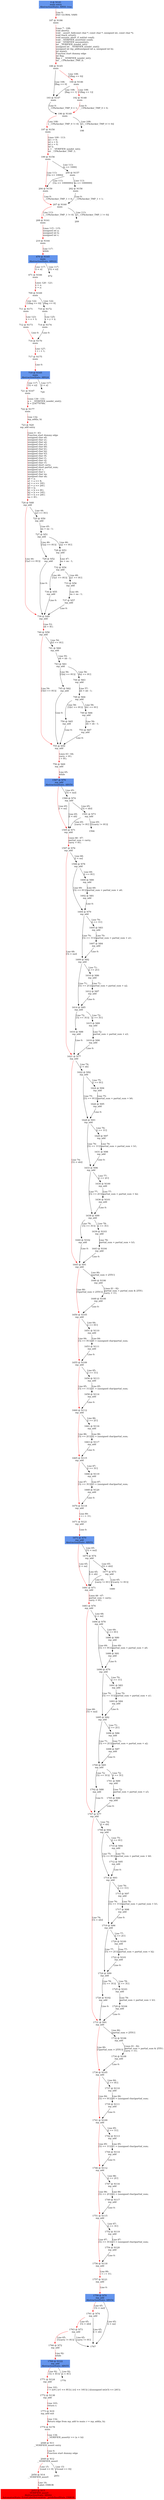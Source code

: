 digraph ARG {
node [style="filled" shape="box" color="white"]
0 [fillcolor="cornflowerblue" label="0 @ N141\nmain entry\nAbstractionState: ABS0: true\n" id="0"]
187 [label="187 @ N186\nmain\n" id="187"]
188 [label="188 @ N145\nmain\n" id="188"]
193 [label="193 @ N147\nmain\n" id="193"]
196 [label="196 @ N149\nmain\n" id="196"]
197 [label="197 @ N150\nmain\n" id="197"]
199 [label="199 @ N156\nmain\n" id="199"]
204 [label="204 @ N159\nmain\n" id="204"]
207 [label="207 @ N160\nmain\n" id="207"]
208 [label="208 @ N161\nmain\n" id="208"]
210 [label="210 @ N164\nmain\n" id="210"]
670 [fillcolor="cornflowerblue" label="670 @ N165\nmain\nAbstractionState: ABS22\n" id="670"]
671 [label="671 @ N166\nmain\n" id="671"]
709 [label="709 @ N169\nmain\n" id="709"]
711 [label="711 @ N171\nmain\n" id="711"]
712 [label="712 @ N173\nmain\n" id="712"]
716 [label="716 @ N170\nmain\n" id="716"]
717 [label="717 @ N175\nmain\n" id="717"]
719 [fillcolor="cornflowerblue" label="719 @ N165\nmain\nAbstractionState: ABS24\n" id="719"]
721 [label="721 @ N167\nmain\n" id="721"]
722 [label="722 @ N177\nmain\n" id="722"]
723 [label="723 @ N20\nmp_add entry\n" id="723"]
724 [label="724 @ N48\nmp_add\n" id="724"]
739 [label="739 @ N49\nmp_add\n" id="739"]
740 [label="740 @ N58\nmp_add\n" id="740"]
755 [label="755 @ N59\nmp_add\n" id="755"]
756 [label="756 @ N69\nmp_add\n" id="756"]
1587 [fillcolor="cornflowerblue" label="1587 @ N70\nmp_add\nAbstractionState: ABS50\n" id="1587"]
1595 [label="1595 @ N71\nmp_add\n" id="1595"]
1597 [label="1597 @ N76\nmp_add\n" id="1597"]
1621 [label="1621 @ N77\nmp_add\n" id="1621"]
1645 [label="1645 @ N91\nmp_add\n" id="1645"]
1650 [label="1650 @ N105\nmp_add\n" id="1650"]
1655 [label="1655 @ N109\nmp_add\n" id="1655"]
1660 [label="1660 @ N112\nmp_add\n" id="1660"]
1665 [label="1665 @ N115\nmp_add\n" id="1665"]
1670 [label="1670 @ N118\nmp_add\n" id="1670"]
1671 [label="1671 @ N121\nmp_add\n" id="1671"]
1673 [fillcolor="cornflowerblue" label="1673 @ N70\nmp_add\nAbstractionState: ABS52\n" id="1673"]
1681 [label="1681 @ N71\nmp_add\n" id="1681"]
1683 [label="1683 @ N76\nmp_add\n" id="1683"]
1707 [label="1707 @ N77\nmp_add\n" id="1707"]
1731 [label="1731 @ N91\nmp_add\n" id="1731"]
1736 [label="1736 @ N105\nmp_add\n" id="1736"]
1741 [label="1741 @ N109\nmp_add\n" id="1741"]
1746 [label="1746 @ N112\nmp_add\n" id="1746"]
1751 [label="1751 @ N115\nmp_add\n" id="1751"]
1756 [label="1756 @ N118\nmp_add\n" id="1756"]
1757 [label="1757 @ N121\nmp_add\n" id="1757"]
1759 [fillcolor="cornflowerblue" label="1759 @ N70\nmp_add\nAbstractionState: ABS54\n" id="1759"]
1761 [label="1761 @ N74\nmp_add\n" id="1761"]
1763 [label="1763 @ N73\nmp_add\n" id="1763"]
1766 [label="1766 @ N72\nmp_add\n" id="1766"]
1769 [fillcolor="cornflowerblue" label="1769 @ N122\nmp_add\nAbstractionState: ABS55\n" id="1769"]
1771 [label="1771 @ N124\nmp_add\n" id="1771"]
1772 [label="1772 @ N138\nmp_add\n" id="1772"]
1773 [label="1773 @ N19\nmp_add exit\n" id="1773"]
1774 [label="1774 @ N178\nmain\n" id="1774"]
2048 [label="2048 @ N11\n__VERIFIER_assert entry\n" id="2048"]
2049 [label="2049 @ N12\n__VERIFIER_assert\n" id="2049"]
2050 [label="2050 @ N14\n__VERIFIER_assert\n" id="2050"]
2053 [fillcolor="red" label="2053 @ N15\n__VERIFIER_assert\nAbstractionState: ABS62\n AutomatonState: ErrorLabelAutomaton: _predefinedState_ERROR\n" id="2053"]
1752 [label="1752 @ N119\nmp_add\n" id="1752"]
1754 [label="1754 @ N120\nmp_add\n" id="1754"]
1747 [label="1747 @ N116\nmp_add\n" id="1747"]
1749 [label="1749 @ N117\nmp_add\n" id="1749"]
1742 [label="1742 @ N113\nmp_add\n" id="1742"]
1744 [label="1744 @ N114\nmp_add\n" id="1744"]
1737 [label="1737 @ N110\nmp_add\n" id="1737"]
1739 [label="1739 @ N111\nmp_add\n" id="1739"]
1732 [label="1732 @ N106\nmp_add\n" id="1732"]
1734 [label="1734 @ N108\nmp_add\n" id="1734"]
1708 [label="1708 @ N92\nmp_add\n" id="1708"]
1714 [label="1714 @ N93\nmp_add\n" id="1714"]
1719 [label="1719 @ N96\nmp_add\n" id="1719"]
1724 [label="1724 @ N99\nmp_add\n" id="1724"]
1726 [label="1726 @ N102\nmp_add\n" id="1726"]
1725 [label="1725 @ N103\nmp_add\n" id="1725"]
1729 [label="1729 @ N104\nmp_add\n" id="1729"]
1720 [label="1720 @ N100\nmp_add\n" id="1720"]
1722 [label="1722 @ N101\nmp_add\n" id="1722"]
1715 [label="1715 @ N97\nmp_add\n" id="1715"]
1717 [label="1717 @ N98\nmp_add\n" id="1717"]
1710 [label="1710 @ N94\nmp_add\n" id="1710"]
1712 [label="1712 @ N95\nmp_add\n" id="1712"]
1684 [label="1684 @ N78\nmp_add\n" id="1684"]
1690 [label="1690 @ N79\nmp_add\n" id="1690"]
1695 [label="1695 @ N82\nmp_add\n" id="1695"]
1700 [label="1700 @ N85\nmp_add\n" id="1700"]
1702 [label="1702 @ N88\nmp_add\n" id="1702"]
1701 [label="1701 @ N89\nmp_add\n" id="1701"]
1705 [label="1705 @ N90\nmp_add\n" id="1705"]
1696 [label="1696 @ N86\nmp_add\n" id="1696"]
1698 [label="1698 @ N87\nmp_add\n" id="1698"]
1691 [label="1691 @ N83\nmp_add\n" id="1691"]
1693 [label="1693 @ N84\nmp_add\n" id="1693"]
1686 [label="1686 @ N80\nmp_add\n" id="1686"]
1688 [label="1688 @ N81\nmp_add\n" id="1688"]
1675 [label="1675 @ N74\nmp_add\n" id="1675"]
1677 [label="1677 @ N73\nmp_add\n" id="1677"]
1666 [label="1666 @ N119\nmp_add\n" id="1666"]
1668 [label="1668 @ N120\nmp_add\n" id="1668"]
1661 [label="1661 @ N116\nmp_add\n" id="1661"]
1663 [label="1663 @ N117\nmp_add\n" id="1663"]
1656 [label="1656 @ N113\nmp_add\n" id="1656"]
1658 [label="1658 @ N114\nmp_add\n" id="1658"]
1651 [label="1651 @ N110\nmp_add\n" id="1651"]
1653 [label="1653 @ N111\nmp_add\n" id="1653"]
1646 [label="1646 @ N106\nmp_add\n" id="1646"]
1648 [label="1648 @ N108\nmp_add\n" id="1648"]
1622 [label="1622 @ N92\nmp_add\n" id="1622"]
1628 [label="1628 @ N93\nmp_add\n" id="1628"]
1633 [label="1633 @ N96\nmp_add\n" id="1633"]
1638 [label="1638 @ N99\nmp_add\n" id="1638"]
1640 [label="1640 @ N102\nmp_add\n" id="1640"]
1639 [label="1639 @ N103\nmp_add\n" id="1639"]
1643 [label="1643 @ N104\nmp_add\n" id="1643"]
1634 [label="1634 @ N100\nmp_add\n" id="1634"]
1636 [label="1636 @ N101\nmp_add\n" id="1636"]
1629 [label="1629 @ N97\nmp_add\n" id="1629"]
1631 [label="1631 @ N98\nmp_add\n" id="1631"]
1624 [label="1624 @ N94\nmp_add\n" id="1624"]
1626 [label="1626 @ N95\nmp_add\n" id="1626"]
1598 [label="1598 @ N78\nmp_add\n" id="1598"]
1604 [label="1604 @ N79\nmp_add\n" id="1604"]
1609 [label="1609 @ N82\nmp_add\n" id="1609"]
1614 [label="1614 @ N85\nmp_add\n" id="1614"]
1616 [label="1616 @ N88\nmp_add\n" id="1616"]
1615 [label="1615 @ N89\nmp_add\n" id="1615"]
1619 [label="1619 @ N90\nmp_add\n" id="1619"]
1610 [label="1610 @ N86\nmp_add\n" id="1610"]
1612 [label="1612 @ N87\nmp_add\n" id="1612"]
1605 [label="1605 @ N83\nmp_add\n" id="1605"]
1607 [label="1607 @ N84\nmp_add\n" id="1607"]
1600 [label="1600 @ N80\nmp_add\n" id="1600"]
1602 [label="1602 @ N81\nmp_add\n" id="1602"]
1589 [label="1589 @ N74\nmp_add\n" id="1589"]
1591 [label="1591 @ N73\nmp_add\n" id="1591"]
741 [label="741 @ N60\nmp_add\n" id="741"]
743 [label="743 @ N61\nmp_add\n" id="743"]
745 [label="745 @ N62\nmp_add\n" id="745"]
744 [label="744 @ N63\nmp_add\n" id="744"]
748 [label="748 @ N64\nmp_add\n" id="748"]
750 [label="750 @ N65\nmp_add\n" id="750"]
749 [label="749 @ N66\nmp_add\n" id="749"]
753 [label="753 @ N67\nmp_add\n" id="753"]
725 [label="725 @ N50\nmp_add\n" id="725"]
727 [label="727 @ N51\nmp_add\n" id="727"]
729 [label="729 @ N52\nmp_add\n" id="729"]
728 [label="728 @ N53\nmp_add\n" id="728"]
732 [label="732 @ N54\nmp_add\n" id="732"]
734 [label="734 @ N55\nmp_add\n" id="734"]
733 [label="733 @ N56\nmp_add\n" id="733"]
737 [label="737 @ N57\nmp_add\n" id="737"]
710 [label="710 @ N172\nmain\n" id="710"]
714 [label="714 @ N174\nmain\n" id="714"]
200 [label="200 @ N157\nmain\n" id="200"]
202 [label="202 @ N158\nmain\n" id="202"]
190 [label="190 @ N146\nmain\n" id="190"]
192 [label="192 @ N148\nmain\n" id="192"]
0 -> 187 [color="red" label="Line 0: \lINIT GLOBAL VARS\l" id="0 -> 187"]
187 -> 188 [color="red" label="Lines 7 - 108: \lvoid abort();\lvoid __assert_fail(const char *, const char *, unsigned int, const char *);\lvoid reach_error();\lvoid assume_abort_if_not(int cond);\lvoid __VERIFIER_assert(int cond);\lvoid __VERIFIER_assume(int);\lint __VERIFIER_nondet_int();\lunsigned int __VERIFIER_nondet_uint();\lunsigned int mp_add(unsigned int a, unsigned int b);\lint main();\lFunction start dummy edge\lint flag;\lflag = __VERIFIER_nondet_int();\lint __CPAchecker_TMP_0;\l" id="187 -> 188"]
188 -> 190 [color="red" label="Line 108: \l[!(flag == 0)]\l" id="188 -> 190"]
188 -> 193 [label="Line 108: \l[flag == 0]\l" id="188 -> 193"]
193 -> 196 [label="Line 0: \l__CPAchecker_TMP_0 = 1;\l" id="193 -> 196"]
196 -> 197 [color="red" label="Line 108: \l[__CPAchecker_TMP_0 != 0]\l" id="196 -> 197"]
196 -> 198 [label="Line 108: \l[!(__CPAchecker_TMP_0 != 0)]\l" id="196 -> 198"]
197 -> 199 [color="red" label="Lines 109 - 113: \lint i = 0;\lint x = 0;\lint y = 0;\lint n;\ln = __VERIFIER_nondet_int();\lint __CPAchecker_TMP_1;\l" id="197 -> 199"]
199 -> 200 [label="Line 113: \l[n >= 1000]\l" id="199 -> 200"]
199 -> 204 [color="red" label="Line 113: \l[!(n >= 1000)]\l" id="199 -> 204"]
204 -> 207 [color="red" label="Line 0: \l__CPAchecker_TMP_1 = 0;\l" id="204 -> 207"]
207 -> 208 [color="red" label="Line 113: \l[__CPAchecker_TMP_1 != 0]\l" id="207 -> 208"]
207 -> 209 [label="Line 113: \l[!(__CPAchecker_TMP_1 != 0)]\l" id="207 -> 209"]
208 -> 210 [color="red" label="Lines 115 - 115: \lunsigned int a;\lunsigned int b;\lunsigned int r;\l" id="208 -> 210"]
210 -> 670 [color="red" label="Line 117: \lwhile\l" id="210 -> 670"]
670 -> 671 [color="red" label="Line 117: \l[i < n]\l" id="670 -> 671"]
670 -> 672 [label="Line 117: \l[!(i < n)]\l" id="670 -> 672"]
671 -> 709 [color="red" label="Lines 120 - 121: \lx = x;\ly = y;\l" id="671 -> 709"]
709 -> 710 [label="Line 122: \l[flag == 0]\l" id="709 -> 710"]
709 -> 711 [color="red" label="Line 122: \l[!(flag == 0)]\l" id="709 -> 711"]
711 -> 712 [color="red" label="Line 123: \lx = x + 3;\l" id="711 -> 712"]
712 -> 716 [color="red" label="Line 0: \l\l" id="712 -> 716"]
716 -> 717 [color="red" label="Line 127: \li = i + 1;\l" id="716 -> 717"]
717 -> 719 [color="red" label="Line 0: \l\l" id="717 -> 719"]
719 -> 720 [label="Line 117: \l[i < n]\l" id="719 -> 720"]
719 -> 721 [color="red" label="Line 117: \l[!(i < n)]\l" id="719 -> 721"]
721 -> 722 [color="red" label="Lines 130 - 131: \la = __VERIFIER_nondet_uint();\lb = 234770789;\l" id="721 -> 722"]
722 -> 723 [color="red" label="Line 132: \lmp_add(a, b)\l" id="722 -> 723"]
723 -> 724 [color="red" label="Lines 0 - 43: \lFunction start dummy edge\lunsigned char a0;\lunsigned char a1;\lunsigned char a2;\lunsigned char a3;\lunsigned char b0;\lunsigned char b1;\lunsigned char b2;\lunsigned char b3;\lunsigned char r0;\lunsigned char r1;\lunsigned char r2;\lunsigned char r3;\lunsigned short carry;\lunsigned short partial_sum;\lunsigned int r;\lunsigned char i;\lunsigned char na;\lunsigned char nb;\la0 = a;\la1 = a >> 8;\la2 = a >> 16U;\la3 = a >> 24U;\lb0 = b;\lb1 = b >> 8U;\lb2 = b >> 16U;\lb3 = b >> 24U;\lna = 4U;\l" id="723 -> 724"]
724 -> 725 [label="Line 44: \l[a3 == 0U]\l" id="724 -> 725"]
724 -> 739 [color="red" label="Line 44: \l[!(a3 == 0U)]\l" id="724 -> 739"]
739 -> 740 [color="red" label="Line 53: \lnb = 4U;\l" id="739 -> 740"]
740 -> 741 [label="Line 54: \l[b3 == 0U]\l" id="740 -> 741"]
740 -> 755 [color="red" label="Line 54: \l[!(b3 == 0U)]\l" id="740 -> 755"]
755 -> 756 [color="red" label="Lines 63 - 64: \lcarry = 0U;\li = 0U;\l" id="755 -> 756"]
756 -> 1587 [color="red" label="Line 65: \lwhile\l" id="756 -> 1587"]
1587 -> 1589 [label="Line 65: \l[!(i < na)]\l" id="1587 -> 1589"]
1587 -> 1595 [color="red" label="Line 65: \l[i < na]\l" id="1587 -> 1595"]
1595 -> 1597 [color="red" label="Lines 66 - 67: \lpartial_sum = carry;\lcarry = 0U;\l" id="1595 -> 1597"]
1597 -> 1598 [label="Line 68: \l[i < na]\l" id="1597 -> 1598"]
1597 -> 1621 [color="red" label="Line 68: \l[!(i < na)]\l" id="1597 -> 1621"]
1621 -> 1622 [label="Line 74: \l[i < nb]\l" id="1621 -> 1622"]
1621 -> 1645 [color="red" label="Line 74: \l[!(i < nb)]\l" id="1621 -> 1645"]
1645 -> 1646 [label="Line 80: \l[partial_sum > 255U]\l" id="1645 -> 1646"]
1645 -> 1650 [color="red" label="Line 80: \l[!(partial_sum > 255U)]\l" id="1645 -> 1650"]
1650 -> 1651 [label="Line 84: \l[i == 0U]\l" id="1650 -> 1651"]
1650 -> 1655 [color="red" label="Line 84: \l[!(i == 0U)]\l" id="1650 -> 1655"]
1655 -> 1656 [label="Line 85: \l[i == 1U]\l" id="1655 -> 1656"]
1655 -> 1660 [color="red" label="Line 85: \l[!(i == 1U)]\l" id="1655 -> 1660"]
1660 -> 1661 [label="Line 86: \l[i == 2U]\l" id="1660 -> 1661"]
1660 -> 1665 [color="red" label="Line 86: \l[!(i == 2U)]\l" id="1660 -> 1665"]
1665 -> 1666 [label="Line 87: \l[i == 3U]\l" id="1665 -> 1666"]
1665 -> 1670 [color="red" label="Line 87: \l[!(i == 3U)]\l" id="1665 -> 1670"]
1670 -> 1671 [color="red" label="Line 89: \li = i + 1U;\l" id="1670 -> 1671"]
1671 -> 1673 [color="red" label="Line 0: \l\l" id="1671 -> 1673"]
1673 -> 1675 [label="Line 65: \l[!(i < na)]\l" id="1673 -> 1675"]
1673 -> 1681 [color="red" label="Line 65: \l[i < na]\l" id="1673 -> 1681"]
1681 -> 1683 [color="red" label="Lines 66 - 67: \lpartial_sum = carry;\lcarry = 0U;\l" id="1681 -> 1683"]
1683 -> 1684 [label="Line 68: \l[i < na]\l" id="1683 -> 1684"]
1683 -> 1707 [color="red" label="Line 68: \l[!(i < na)]\l" id="1683 -> 1707"]
1707 -> 1708 [label="Line 74: \l[i < nb]\l" id="1707 -> 1708"]
1707 -> 1731 [color="red" label="Line 74: \l[!(i < nb)]\l" id="1707 -> 1731"]
1731 -> 1732 [label="Line 80: \l[partial_sum > 255U]\l" id="1731 -> 1732"]
1731 -> 1736 [color="red" label="Line 80: \l[!(partial_sum > 255U)]\l" id="1731 -> 1736"]
1736 -> 1737 [label="Line 84: \l[i == 0U]\l" id="1736 -> 1737"]
1736 -> 1741 [color="red" label="Line 84: \l[!(i == 0U)]\l" id="1736 -> 1741"]
1741 -> 1742 [label="Line 85: \l[i == 1U]\l" id="1741 -> 1742"]
1741 -> 1746 [color="red" label="Line 85: \l[!(i == 1U)]\l" id="1741 -> 1746"]
1746 -> 1747 [label="Line 86: \l[i == 2U]\l" id="1746 -> 1747"]
1746 -> 1751 [color="red" label="Line 86: \l[!(i == 2U)]\l" id="1746 -> 1751"]
1751 -> 1752 [label="Line 87: \l[i == 3U]\l" id="1751 -> 1752"]
1751 -> 1756 [color="red" label="Line 87: \l[!(i == 3U)]\l" id="1751 -> 1756"]
1756 -> 1757 [color="red" label="Line 89: \li = i + 1U;\l" id="1756 -> 1757"]
1757 -> 1759 [color="red" label="Line 0: \l\l" id="1757 -> 1759"]
1759 -> 1761 [color="red" label="Line 65: \l[!(i < na)]\l" id="1759 -> 1761"]
1759 -> 1767 [label="Line 65: \l[i < na]\l" id="1759 -> 1767"]
1761 -> 1763 [color="red" label="Line 65: \l[!(i < nb)]\l" id="1761 -> 1763"]
1761 -> 1767 [label="Line 65: \l[i < nb]\l" id="1761 -> 1767"]
1763 -> 1766 [color="red" label="Line 65: \l[!(carry != 0U)]\l" id="1763 -> 1766"]
1763 -> 1767 [label="Line 65: \l[carry != 0U]\l" id="1763 -> 1767"]
1766 -> 1769 [color="red" label="Line 92: \lwhile\l" id="1766 -> 1769"]
1769 -> 1770 [label="Line 92: \l[i < 4U]\l" id="1769 -> 1770"]
1769 -> 1771 [color="red" label="Line 92: \l[!(i < 4U)]\l" id="1769 -> 1771"]
1771 -> 1772 [color="red" label="Line 101: \lr = ((r0 | (r1 << 8U)) | (r2 << 16U)) | (((unsigned int)r3) << 24U);\l" id="1771 -> 1772"]
1772 -> 1773 [color="red" label="Line 103: \lreturn r;\l" id="1772 -> 1773"]
1773 -> 1774 [color="red" label="Line 132: \lReturn edge from mp_add to main: r = mp_add(a, b);\l" id="1773 -> 1774"]
1774 -> 2048 [color="red" label="Line 134: \l__VERIFIER_assert(r == (a + b))\l" id="1774 -> 2048"]
2048 -> 2049 [color="red" label="Line 0: \lFunction start dummy edge\l" id="2048 -> 2049"]
2049 -> 2050 [color="red" label="Line 15: \l[cond == 0]\l" id="2049 -> 2050"]
2049 -> 2051 [label="Line 15: \l[!(cond == 0)]\l" id="2049 -> 2051"]
2050 -> 2053 [color="red" label="Line 16: \lLabel: ERROR\l" id="2050 -> 2053"]
1752 -> 1754 [label="Line 87: \lr3 = (unsigned char)partial_sum;\l" id="1752 -> 1754"]
1754 -> 1756 [label="Line 0: \l\l" id="1754 -> 1756"]
1747 -> 1749 [label="Line 86: \lr2 = (unsigned char)partial_sum;\l" id="1747 -> 1749"]
1749 -> 1751 [label="Line 0: \l\l" id="1749 -> 1751"]
1742 -> 1744 [label="Line 85: \lr1 = (unsigned char)partial_sum;\l" id="1742 -> 1744"]
1744 -> 1746 [label="Line 0: \l\l" id="1744 -> 1746"]
1737 -> 1739 [label="Line 84: \lr0 = (unsigned char)partial_sum;\l" id="1737 -> 1739"]
1739 -> 1741 [label="Line 0: \l\l" id="1739 -> 1741"]
1732 -> 1734 [label="Lines 81 - 82: \lpartial_sum = partial_sum & 255U;\lcarry = 1U;\l" id="1732 -> 1734"]
1734 -> 1736 [label="Line 0: \l\l" id="1734 -> 1736"]
1708 -> 1710 [label="Line 75: \l[i == 0U]\l" id="1708 -> 1710"]
1708 -> 1714 [label="Line 75: \l[!(i == 0U)]\l" id="1708 -> 1714"]
1714 -> 1715 [label="Line 76: \l[i == 1U]\l" id="1714 -> 1715"]
1714 -> 1719 [label="Line 76: \l[!(i == 1U)]\l" id="1714 -> 1719"]
1719 -> 1720 [label="Line 77: \l[i == 2U]\l" id="1719 -> 1720"]
1719 -> 1724 [label="Line 77: \l[!(i == 2U)]\l" id="1719 -> 1724"]
1724 -> 1725 [label="Line 78: \l[i == 3U]\l" id="1724 -> 1725"]
1724 -> 1726 [label="Line 78: \l[!(i == 3U)]\l" id="1724 -> 1726"]
1726 -> 1731 [label="Line 0: \l\l" id="1726 -> 1731"]
1725 -> 1729 [label="Line 78: \lpartial_sum = partial_sum + b3;\l" id="1725 -> 1729"]
1729 -> 1731 [label="Line 0: \l\l" id="1729 -> 1731"]
1720 -> 1722 [label="Line 77: \lpartial_sum = partial_sum + b2;\l" id="1720 -> 1722"]
1722 -> 1724 [label="Line 0: \l\l" id="1722 -> 1724"]
1715 -> 1717 [label="Line 76: \lpartial_sum = partial_sum + b1;\l" id="1715 -> 1717"]
1717 -> 1719 [label="Line 0: \l\l" id="1717 -> 1719"]
1710 -> 1712 [label="Line 75: \lpartial_sum = partial_sum + b0;\l" id="1710 -> 1712"]
1712 -> 1714 [label="Line 0: \l\l" id="1712 -> 1714"]
1684 -> 1686 [label="Line 69: \l[i == 0U]\l" id="1684 -> 1686"]
1684 -> 1690 [label="Line 69: \l[!(i == 0U)]\l" id="1684 -> 1690"]
1690 -> 1691 [label="Line 70: \l[i == 1U]\l" id="1690 -> 1691"]
1690 -> 1695 [label="Line 70: \l[!(i == 1U)]\l" id="1690 -> 1695"]
1695 -> 1696 [label="Line 71: \l[i == 2U]\l" id="1695 -> 1696"]
1695 -> 1700 [label="Line 71: \l[!(i == 2U)]\l" id="1695 -> 1700"]
1700 -> 1701 [label="Line 72: \l[i == 3U]\l" id="1700 -> 1701"]
1700 -> 1702 [label="Line 72: \l[!(i == 3U)]\l" id="1700 -> 1702"]
1702 -> 1707 [label="Line 0: \l\l" id="1702 -> 1707"]
1701 -> 1705 [label="Line 72: \lpartial_sum = partial_sum + a3;\l" id="1701 -> 1705"]
1705 -> 1707 [label="Line 0: \l\l" id="1705 -> 1707"]
1696 -> 1698 [label="Line 71: \lpartial_sum = partial_sum + a2;\l" id="1696 -> 1698"]
1698 -> 1700 [label="Line 0: \l\l" id="1698 -> 1700"]
1691 -> 1693 [label="Line 70: \lpartial_sum = partial_sum + a1;\l" id="1691 -> 1693"]
1693 -> 1695 [label="Line 0: \l\l" id="1693 -> 1695"]
1686 -> 1688 [label="Line 69: \lpartial_sum = partial_sum + a0;\l" id="1686 -> 1688"]
1688 -> 1690 [label="Line 0: \l\l" id="1688 -> 1690"]
1675 -> 1677 [label="Line 65: \l[!(i < nb)]\l" id="1675 -> 1677"]
1675 -> 1681 [label="Line 65: \l[i < nb]\l" id="1675 -> 1681"]
1677 -> 1680 [label="Line 65: \l[!(carry != 0U)]\l" id="1677 -> 1680"]
1677 -> 1681 [label="Line 65: \l[carry != 0U]\l" id="1677 -> 1681"]
1666 -> 1668 [label="Line 87: \lr3 = (unsigned char)partial_sum;\l" id="1666 -> 1668"]
1668 -> 1670 [label="Line 0: \l\l" id="1668 -> 1670"]
1661 -> 1663 [label="Line 86: \lr2 = (unsigned char)partial_sum;\l" id="1661 -> 1663"]
1663 -> 1665 [label="Line 0: \l\l" id="1663 -> 1665"]
1656 -> 1658 [label="Line 85: \lr1 = (unsigned char)partial_sum;\l" id="1656 -> 1658"]
1658 -> 1660 [label="Line 0: \l\l" id="1658 -> 1660"]
1651 -> 1653 [label="Line 84: \lr0 = (unsigned char)partial_sum;\l" id="1651 -> 1653"]
1653 -> 1655 [label="Line 0: \l\l" id="1653 -> 1655"]
1646 -> 1648 [label="Lines 81 - 82: \lpartial_sum = partial_sum & 255U;\lcarry = 1U;\l" id="1646 -> 1648"]
1648 -> 1650 [label="Line 0: \l\l" id="1648 -> 1650"]
1622 -> 1624 [label="Line 75: \l[i == 0U]\l" id="1622 -> 1624"]
1622 -> 1628 [label="Line 75: \l[!(i == 0U)]\l" id="1622 -> 1628"]
1628 -> 1629 [label="Line 76: \l[i == 1U]\l" id="1628 -> 1629"]
1628 -> 1633 [label="Line 76: \l[!(i == 1U)]\l" id="1628 -> 1633"]
1633 -> 1634 [label="Line 77: \l[i == 2U]\l" id="1633 -> 1634"]
1633 -> 1638 [label="Line 77: \l[!(i == 2U)]\l" id="1633 -> 1638"]
1638 -> 1639 [label="Line 78: \l[i == 3U]\l" id="1638 -> 1639"]
1638 -> 1640 [label="Line 78: \l[!(i == 3U)]\l" id="1638 -> 1640"]
1640 -> 1645 [label="Line 0: \l\l" id="1640 -> 1645"]
1639 -> 1643 [label="Line 78: \lpartial_sum = partial_sum + b3;\l" id="1639 -> 1643"]
1643 -> 1645 [label="Line 0: \l\l" id="1643 -> 1645"]
1634 -> 1636 [label="Line 77: \lpartial_sum = partial_sum + b2;\l" id="1634 -> 1636"]
1636 -> 1638 [label="Line 0: \l\l" id="1636 -> 1638"]
1629 -> 1631 [label="Line 76: \lpartial_sum = partial_sum + b1;\l" id="1629 -> 1631"]
1631 -> 1633 [label="Line 0: \l\l" id="1631 -> 1633"]
1624 -> 1626 [label="Line 75: \lpartial_sum = partial_sum + b0;\l" id="1624 -> 1626"]
1626 -> 1628 [label="Line 0: \l\l" id="1626 -> 1628"]
1598 -> 1600 [label="Line 69: \l[i == 0U]\l" id="1598 -> 1600"]
1598 -> 1604 [label="Line 69: \l[!(i == 0U)]\l" id="1598 -> 1604"]
1604 -> 1605 [label="Line 70: \l[i == 1U]\l" id="1604 -> 1605"]
1604 -> 1609 [label="Line 70: \l[!(i == 1U)]\l" id="1604 -> 1609"]
1609 -> 1610 [label="Line 71: \l[i == 2U]\l" id="1609 -> 1610"]
1609 -> 1614 [label="Line 71: \l[!(i == 2U)]\l" id="1609 -> 1614"]
1614 -> 1615 [label="Line 72: \l[i == 3U]\l" id="1614 -> 1615"]
1614 -> 1616 [label="Line 72: \l[!(i == 3U)]\l" id="1614 -> 1616"]
1616 -> 1621 [label="Line 0: \l\l" id="1616 -> 1621"]
1615 -> 1619 [label="Line 72: \lpartial_sum = partial_sum + a3;\l" id="1615 -> 1619"]
1619 -> 1621 [label="Line 0: \l\l" id="1619 -> 1621"]
1610 -> 1612 [label="Line 71: \lpartial_sum = partial_sum + a2;\l" id="1610 -> 1612"]
1612 -> 1614 [label="Line 0: \l\l" id="1612 -> 1614"]
1605 -> 1607 [label="Line 70: \lpartial_sum = partial_sum + a1;\l" id="1605 -> 1607"]
1607 -> 1609 [label="Line 0: \l\l" id="1607 -> 1609"]
1600 -> 1602 [label="Line 69: \lpartial_sum = partial_sum + a0;\l" id="1600 -> 1602"]
1602 -> 1604 [label="Line 0: \l\l" id="1602 -> 1604"]
1589 -> 1591 [label="Line 65: \l[!(i < nb)]\l" id="1589 -> 1591"]
1589 -> 1595 [label="Line 65: \l[i < nb]\l" id="1589 -> 1595"]
1591 -> 1594 [label="Line 65: \l[!(carry != 0U)]\l" id="1591 -> 1594"]
1591 -> 1595 [label="Line 65: \l[carry != 0U]\l" id="1591 -> 1595"]
741 -> 743 [label="Line 55: \lnb = nb - 1;\l" id="741 -> 743"]
743 -> 744 [label="Line 56: \l[b2 == 0U]\l" id="743 -> 744"]
743 -> 745 [label="Line 56: \l[!(b2 == 0U)]\l" id="743 -> 745"]
745 -> 755 [label="Line 0: \l\l" id="745 -> 755"]
744 -> 748 [label="Line 57: \lnb = nb - 1;\l" id="744 -> 748"]
748 -> 749 [label="Line 58: \l[b1 == 0U]\l" id="748 -> 749"]
748 -> 750 [label="Line 58: \l[!(b1 == 0U)]\l" id="748 -> 750"]
750 -> 755 [label="Line 0: \l\l" id="750 -> 755"]
749 -> 753 [label="Line 59: \lnb = nb - 1;\l" id="749 -> 753"]
753 -> 755 [label="Line 0: \l\l" id="753 -> 755"]
725 -> 727 [label="Line 45: \lna = na - 1;\l" id="725 -> 727"]
727 -> 728 [label="Line 46: \l[a2 == 0U]\l" id="727 -> 728"]
727 -> 729 [label="Line 46: \l[!(a2 == 0U)]\l" id="727 -> 729"]
729 -> 739 [label="Line 0: \l\l" id="729 -> 739"]
728 -> 732 [label="Line 47: \lna = na - 1;\l" id="728 -> 732"]
732 -> 733 [label="Line 48: \l[a1 == 0U]\l" id="732 -> 733"]
732 -> 734 [label="Line 48: \l[!(a1 == 0U)]\l" id="732 -> 734"]
734 -> 739 [label="Line 0: \l\l" id="734 -> 739"]
733 -> 737 [label="Line 49: \lna = na - 1;\l" id="733 -> 737"]
737 -> 739 [label="Line 0: \l\l" id="737 -> 739"]
710 -> 714 [label="Line 125: \ly = y + 2;\l" id="710 -> 714"]
714 -> 716 [label="Line 0: \l\l" id="714 -> 716"]
200 -> 202 [label="Line 113: \l[n <= 1000000]\l" id="200 -> 202"]
200 -> 204 [label="Line 113: \l[!(n <= 1000000)]\l" id="200 -> 204"]
202 -> 207 [label="Line 0: \l__CPAchecker_TMP_1 = 1;\l" id="202 -> 207"]
190 -> 192 [color="red" label="Line 108: \l[!(flag == 1)]\l" id="190 -> 192"]
190 -> 193 [label="Line 108: \l[flag == 1]\l" id="190 -> 193"]
192 -> 196 [color="red" label="Line 0: \l__CPAchecker_TMP_0 = 0;\l" id="192 -> 196"]
}
